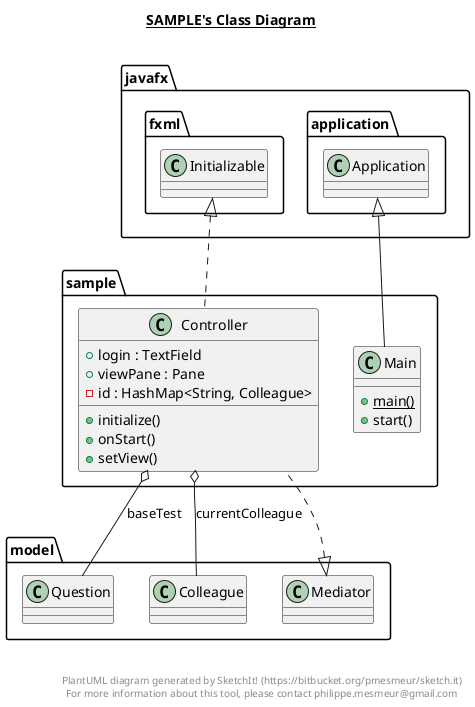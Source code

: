 @startuml

title __SAMPLE's Class Diagram__\n

  namespace sample {
    class sample.Controller {
        + login : TextField
        + viewPane : Pane
        - id : HashMap<String, Colleague>
        + initialize()
        + onStart()
        + setView()
    }
  }
  

  namespace sample {
    class sample.Main {
        {static} + main()
        + start()
    }
  }
  

  sample.Controller .up.|> javafx.fxml.Initializable
  sample.Controller .up.|> model.Mediator
  sample.Controller o-- model.Question : baseTest
  sample.Controller o-- model.Colleague : currentColleague
  sample.Main -up-|> javafx.application.Application


right footer


PlantUML diagram generated by SketchIt! (https://bitbucket.org/pmesmeur/sketch.it)
For more information about this tool, please contact philippe.mesmeur@gmail.com
endfooter

@enduml
